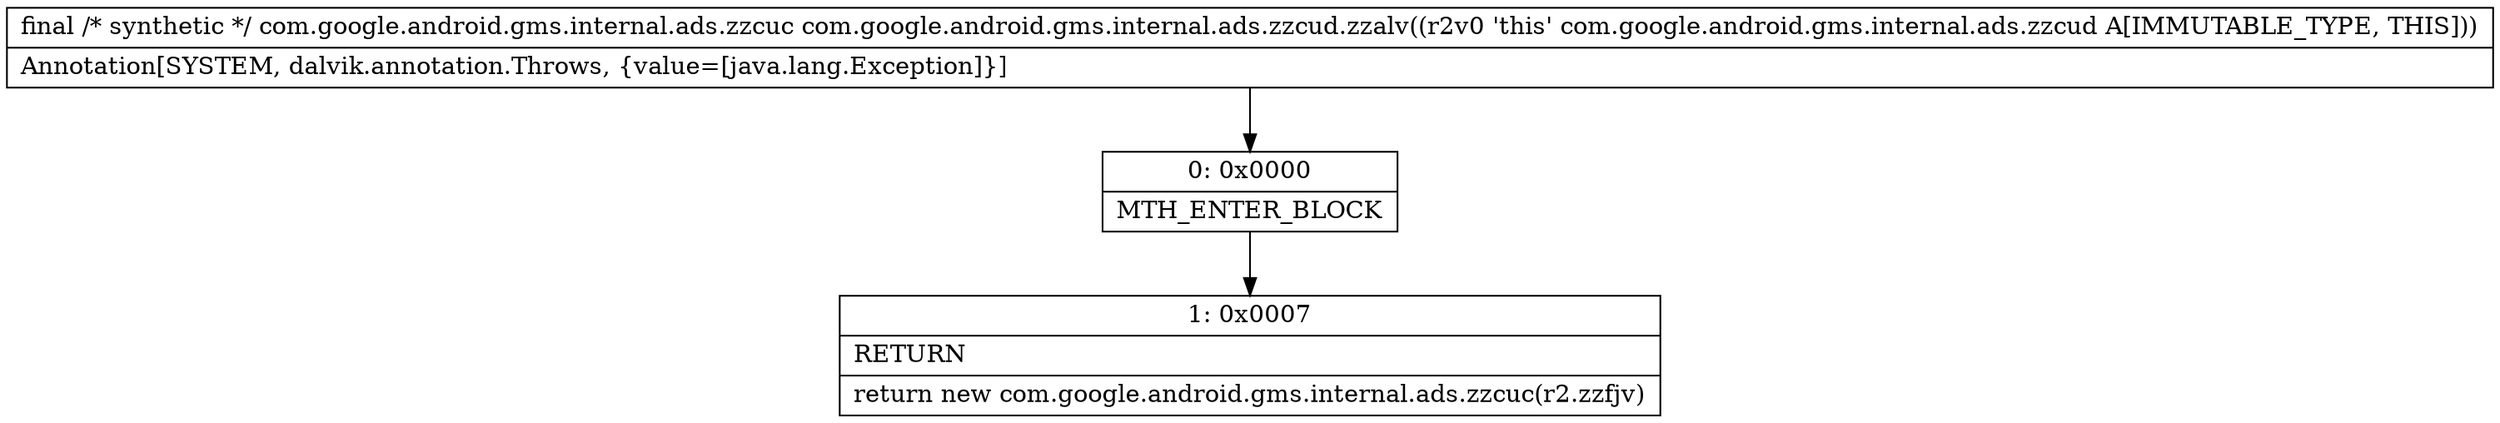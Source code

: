 digraph "CFG forcom.google.android.gms.internal.ads.zzcud.zzalv()Lcom\/google\/android\/gms\/internal\/ads\/zzcuc;" {
Node_0 [shape=record,label="{0\:\ 0x0000|MTH_ENTER_BLOCK\l}"];
Node_1 [shape=record,label="{1\:\ 0x0007|RETURN\l|return new com.google.android.gms.internal.ads.zzcuc(r2.zzfjv)\l}"];
MethodNode[shape=record,label="{final \/* synthetic *\/ com.google.android.gms.internal.ads.zzcuc com.google.android.gms.internal.ads.zzcud.zzalv((r2v0 'this' com.google.android.gms.internal.ads.zzcud A[IMMUTABLE_TYPE, THIS]))  | Annotation[SYSTEM, dalvik.annotation.Throws, \{value=[java.lang.Exception]\}]\l}"];
MethodNode -> Node_0;
Node_0 -> Node_1;
}

